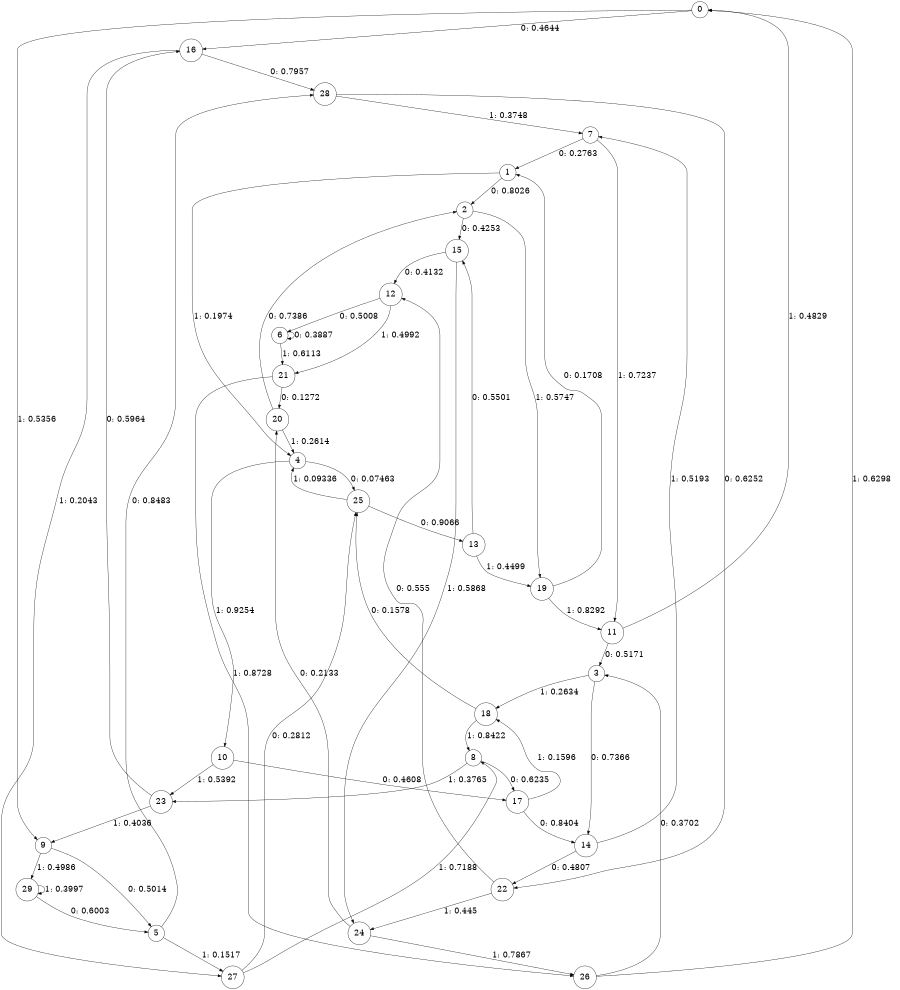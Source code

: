 digraph "ch21faceL5" {
size = "6,8.5";
ratio = "fill";
node [shape = circle];
node [fontsize = 24];
edge [fontsize = 24];
0 -> 16 [label = "0: 0.4644   "];
0 -> 9 [label = "1: 0.5356   "];
1 -> 2 [label = "0: 0.8026   "];
1 -> 4 [label = "1: 0.1974   "];
2 -> 15 [label = "0: 0.4253   "];
2 -> 19 [label = "1: 0.5747   "];
3 -> 14 [label = "0: 0.7366   "];
3 -> 18 [label = "1: 0.2634   "];
4 -> 25 [label = "0: 0.07463  "];
4 -> 10 [label = "1: 0.9254   "];
5 -> 28 [label = "0: 0.8483   "];
5 -> 27 [label = "1: 0.1517   "];
6 -> 6 [label = "0: 0.3887   "];
6 -> 21 [label = "1: 0.6113   "];
7 -> 1 [label = "0: 0.2763   "];
7 -> 11 [label = "1: 0.7237   "];
8 -> 17 [label = "0: 0.6235   "];
8 -> 23 [label = "1: 0.3765   "];
9 -> 5 [label = "0: 0.5014   "];
9 -> 29 [label = "1: 0.4986   "];
10 -> 17 [label = "0: 0.4608   "];
10 -> 23 [label = "1: 0.5392   "];
11 -> 3 [label = "0: 0.5171   "];
11 -> 0 [label = "1: 0.4829   "];
12 -> 6 [label = "0: 0.5008   "];
12 -> 21 [label = "1: 0.4992   "];
13 -> 15 [label = "0: 0.5501   "];
13 -> 19 [label = "1: 0.4499   "];
14 -> 22 [label = "0: 0.4807   "];
14 -> 7 [label = "1: 0.5193   "];
15 -> 12 [label = "0: 0.4132   "];
15 -> 24 [label = "1: 0.5868   "];
16 -> 28 [label = "0: 0.7957   "];
16 -> 27 [label = "1: 0.2043   "];
17 -> 14 [label = "0: 0.8404   "];
17 -> 18 [label = "1: 0.1596   "];
18 -> 25 [label = "0: 0.1578   "];
18 -> 8 [label = "1: 0.8422   "];
19 -> 1 [label = "0: 0.1708   "];
19 -> 11 [label = "1: 0.8292   "];
20 -> 2 [label = "0: 0.7386   "];
20 -> 4 [label = "1: 0.2614   "];
21 -> 20 [label = "0: 0.1272   "];
21 -> 26 [label = "1: 0.8728   "];
22 -> 12 [label = "0: 0.555    "];
22 -> 24 [label = "1: 0.445    "];
23 -> 16 [label = "0: 0.5964   "];
23 -> 9 [label = "1: 0.4036   "];
24 -> 20 [label = "0: 0.2133   "];
24 -> 26 [label = "1: 0.7867   "];
25 -> 13 [label = "0: 0.9066   "];
25 -> 4 [label = "1: 0.09336  "];
26 -> 3 [label = "0: 0.3702   "];
26 -> 0 [label = "1: 0.6298   "];
27 -> 25 [label = "0: 0.2812   "];
27 -> 8 [label = "1: 0.7188   "];
28 -> 22 [label = "0: 0.6252   "];
28 -> 7 [label = "1: 0.3748   "];
29 -> 5 [label = "0: 0.6003   "];
29 -> 29 [label = "1: 0.3997   "];
}